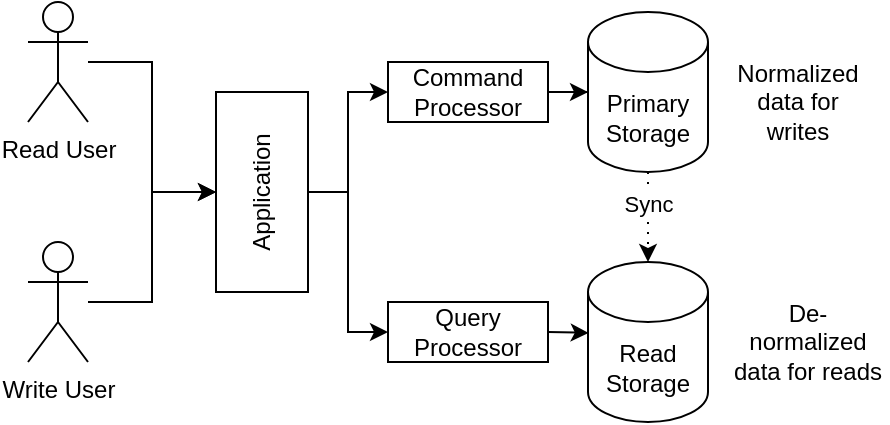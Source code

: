 <mxfile version="20.8.10" type="google"><diagram name="Page-1" id="Be04T3Cw66SSv1SxuqsR"><mxGraphModel grid="1" page="1" gridSize="10" guides="1" tooltips="1" connect="1" arrows="1" fold="1" pageScale="1" pageWidth="827" pageHeight="1169" math="0" shadow="0"><root><mxCell id="0"/><mxCell id="1" parent="0"/><mxCell id="exncft0FaNhDrZo-A_p8-15" value="" style="edgeStyle=orthogonalEdgeStyle;rounded=0;orthogonalLoop=1;jettySize=auto;html=1;" edge="1" parent="1" source="exncft0FaNhDrZo-A_p8-1" target="exncft0FaNhDrZo-A_p8-13"><mxGeometry relative="1" as="geometry"/></mxCell><mxCell id="exncft0FaNhDrZo-A_p8-1" value="&lt;div&gt;Read User&lt;/div&gt;" style="shape=umlActor;verticalLabelPosition=bottom;verticalAlign=top;html=1;outlineConnect=0;" vertex="1" parent="1"><mxGeometry x="320" y="280" width="30" height="60" as="geometry"/></mxCell><mxCell id="exncft0FaNhDrZo-A_p8-8" value="" style="edgeStyle=orthogonalEdgeStyle;rounded=0;orthogonalLoop=1;jettySize=auto;html=1;dashed=1;dashPattern=1 4;" edge="1" parent="1" source="exncft0FaNhDrZo-A_p8-2" target="exncft0FaNhDrZo-A_p8-4"><mxGeometry relative="1" as="geometry"/></mxCell><mxCell id="exncft0FaNhDrZo-A_p8-9" value="Sync" style="edgeLabel;html=1;align=center;verticalAlign=middle;resizable=0;points=[];" connectable="0" vertex="1" parent="exncft0FaNhDrZo-A_p8-8"><mxGeometry x="-0.712" y="-1" relative="1" as="geometry"><mxPoint x="1" y="9" as="offset"/></mxGeometry></mxCell><mxCell id="exncft0FaNhDrZo-A_p8-2" value="&lt;div&gt;Primary&lt;/div&gt;&lt;div&gt;Storage&lt;br&gt;&lt;/div&gt;" style="shape=cylinder3;whiteSpace=wrap;html=1;boundedLbl=1;backgroundOutline=1;size=15;" vertex="1" parent="1"><mxGeometry x="600" y="285" width="60" height="80" as="geometry"/></mxCell><mxCell id="exncft0FaNhDrZo-A_p8-4" value="&lt;div&gt;Read&lt;/div&gt;&lt;div&gt;Storage&lt;br&gt;&lt;/div&gt;" style="shape=cylinder3;whiteSpace=wrap;html=1;boundedLbl=1;backgroundOutline=1;size=15;" vertex="1" parent="1"><mxGeometry x="600" y="410" width="60" height="80" as="geometry"/></mxCell><mxCell id="exncft0FaNhDrZo-A_p8-5" value="Normalized data for writes" style="text;html=1;strokeColor=none;fillColor=none;align=center;verticalAlign=middle;whiteSpace=wrap;rounded=0;" vertex="1" parent="1"><mxGeometry x="670" y="315" width="70" height="30" as="geometry"/></mxCell><mxCell id="exncft0FaNhDrZo-A_p8-6" value="De-normalized data for reads" style="text;html=1;strokeColor=none;fillColor=none;align=center;verticalAlign=middle;whiteSpace=wrap;rounded=0;" vertex="1" parent="1"><mxGeometry x="670" y="435" width="80" height="30" as="geometry"/></mxCell><mxCell id="exncft0FaNhDrZo-A_p8-14" value="" style="edgeStyle=orthogonalEdgeStyle;rounded=0;orthogonalLoop=1;jettySize=auto;html=1;" edge="1" parent="1" source="exncft0FaNhDrZo-A_p8-10" target="exncft0FaNhDrZo-A_p8-13"><mxGeometry relative="1" as="geometry"/></mxCell><mxCell id="exncft0FaNhDrZo-A_p8-10" value="&lt;div&gt;Write User&lt;/div&gt;" style="shape=umlActor;verticalLabelPosition=bottom;verticalAlign=top;html=1;outlineConnect=0;" vertex="1" parent="1"><mxGeometry x="320" y="400" width="30" height="60" as="geometry"/></mxCell><mxCell id="exncft0FaNhDrZo-A_p8-11" value="Query Processor" style="rounded=0;whiteSpace=wrap;html=1;" vertex="1" parent="1"><mxGeometry x="500" y="430" width="80" height="30" as="geometry"/></mxCell><mxCell id="exncft0FaNhDrZo-A_p8-18" value="" style="edgeStyle=orthogonalEdgeStyle;rounded=0;orthogonalLoop=1;jettySize=auto;html=1;entryX=0;entryY=0.5;entryDx=0;entryDy=0;entryPerimeter=0;" edge="1" parent="1" source="exncft0FaNhDrZo-A_p8-12" target="exncft0FaNhDrZo-A_p8-2"><mxGeometry relative="1" as="geometry"/></mxCell><mxCell id="exncft0FaNhDrZo-A_p8-12" value="Command Processor" style="rounded=0;whiteSpace=wrap;html=1;" vertex="1" parent="1"><mxGeometry x="500" y="310" width="80" height="30" as="geometry"/></mxCell><mxCell id="exncft0FaNhDrZo-A_p8-16" value="" style="edgeStyle=orthogonalEdgeStyle;rounded=0;orthogonalLoop=1;jettySize=auto;html=1;" edge="1" parent="1" source="exncft0FaNhDrZo-A_p8-13" target="exncft0FaNhDrZo-A_p8-12"><mxGeometry relative="1" as="geometry"/></mxCell><mxCell id="exncft0FaNhDrZo-A_p8-17" style="edgeStyle=orthogonalEdgeStyle;rounded=0;orthogonalLoop=1;jettySize=auto;html=1;entryX=0;entryY=0.5;entryDx=0;entryDy=0;" edge="1" parent="1" source="exncft0FaNhDrZo-A_p8-13" target="exncft0FaNhDrZo-A_p8-11"><mxGeometry relative="1" as="geometry"/></mxCell><mxCell id="exncft0FaNhDrZo-A_p8-13" value="&lt;div align=&quot;center&quot;&gt;Application&lt;/div&gt;" style="rounded=0;whiteSpace=wrap;html=1;align=center;horizontal=0;" vertex="1" parent="1"><mxGeometry x="414" y="325" width="46" height="100" as="geometry"/></mxCell><mxCell id="exncft0FaNhDrZo-A_p8-21" value="" style="endArrow=classic;html=1;rounded=0;exitX=1;exitY=0.5;exitDx=0;exitDy=0;entryX=0.006;entryY=0.443;entryDx=0;entryDy=0;entryPerimeter=0;" edge="1" parent="1" source="exncft0FaNhDrZo-A_p8-11" target="exncft0FaNhDrZo-A_p8-4"><mxGeometry width="50" height="50" relative="1" as="geometry"><mxPoint x="440" y="400" as="sourcePoint"/><mxPoint x="490" y="350" as="targetPoint"/></mxGeometry></mxCell></root></mxGraphModel></diagram></mxfile>